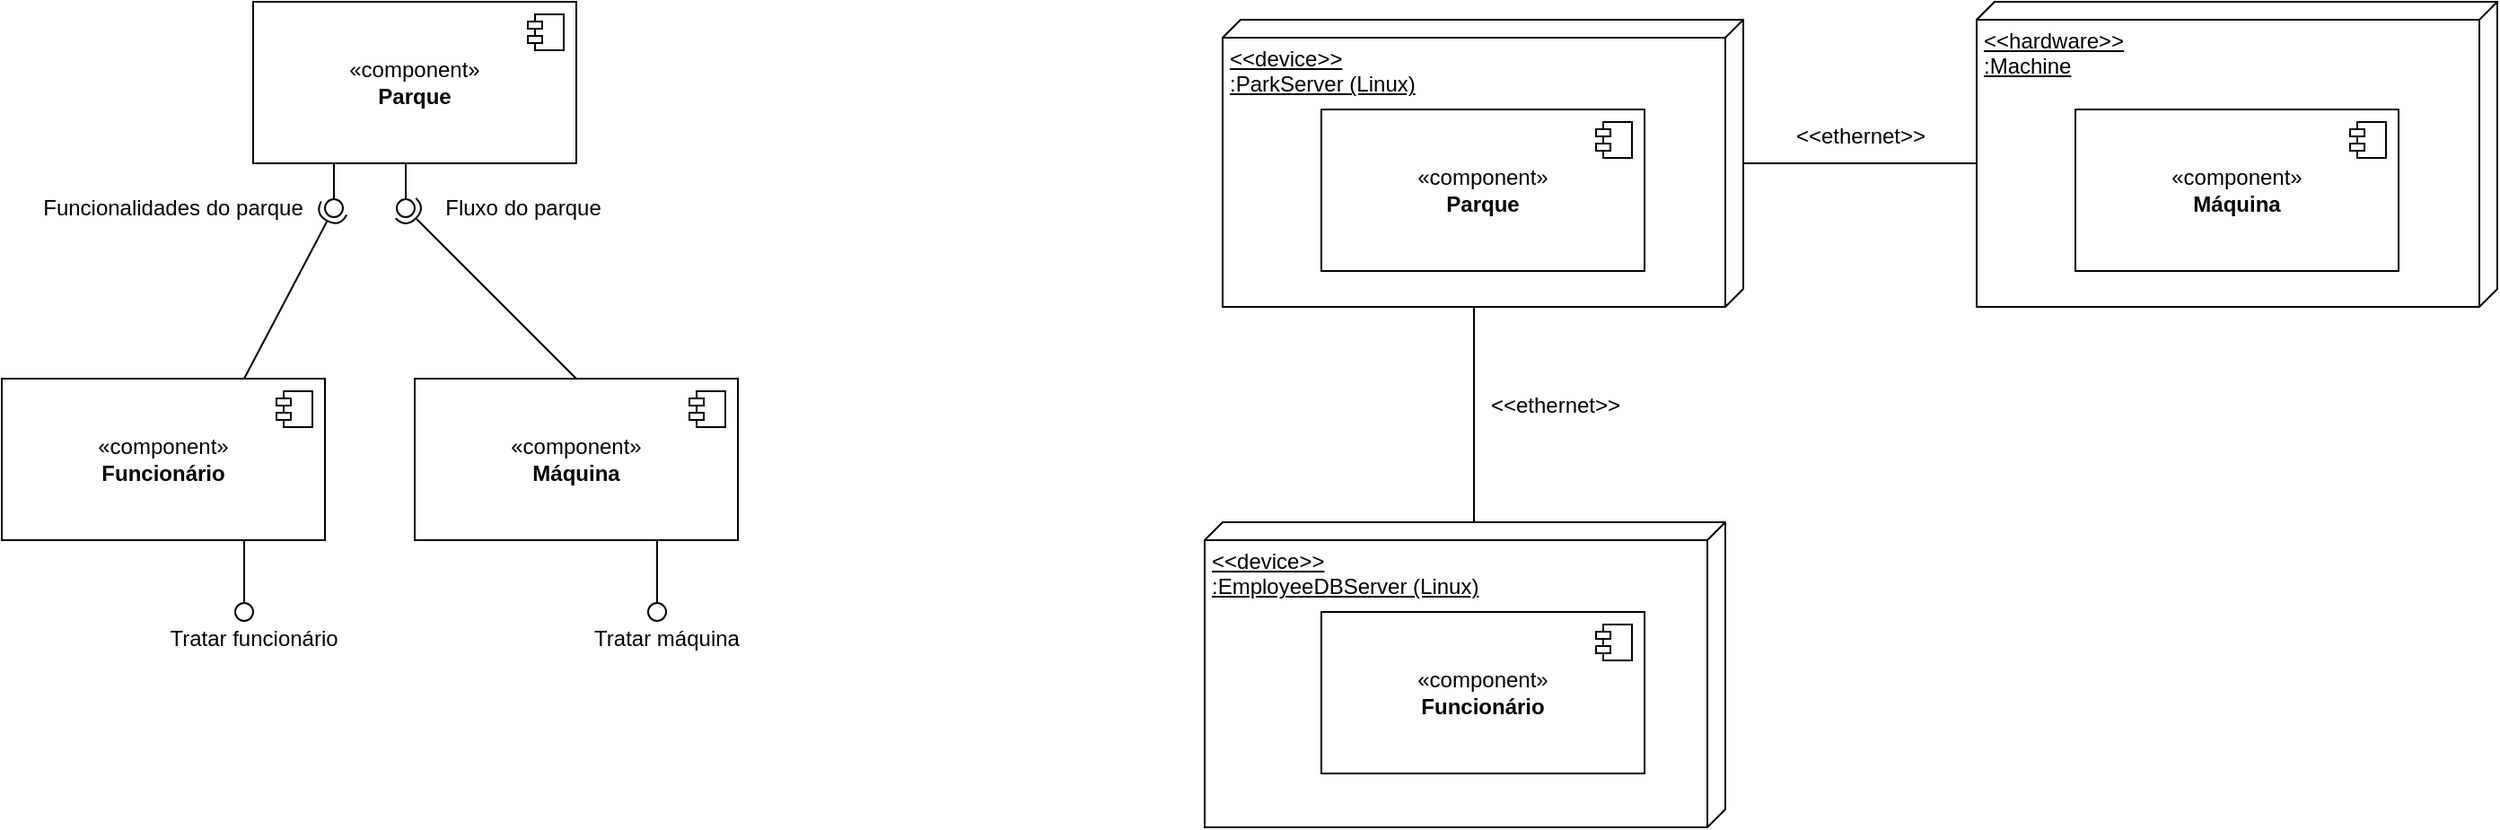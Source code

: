 <mxfile version="27.1.4">
  <diagram name="Page-1" id="c4acf3e9-155e-7222-9cf6-157b1a14988f">
    <mxGraphModel dx="1757" dy="826" grid="1" gridSize="10" guides="1" tooltips="1" connect="1" arrows="1" fold="1" page="1" pageScale="1" pageWidth="850" pageHeight="1100" background="none" math="0" shadow="0">
      <root>
        <mxCell id="0" />
        <mxCell id="1" parent="0" />
        <mxCell id="62pQtbpUNrZcGYcg5-YU-1" value="«component»&lt;br&gt;&lt;b&gt;Parque&lt;/b&gt;" style="html=1;dropTarget=0;whiteSpace=wrap;" parent="1" vertex="1">
          <mxGeometry x="330" y="270" width="180" height="90" as="geometry" />
        </mxCell>
        <mxCell id="62pQtbpUNrZcGYcg5-YU-2" value="" style="shape=module;jettyWidth=8;jettyHeight=4;" parent="62pQtbpUNrZcGYcg5-YU-1" vertex="1">
          <mxGeometry x="1" width="20" height="20" relative="1" as="geometry">
            <mxPoint x="-27" y="7" as="offset" />
          </mxGeometry>
        </mxCell>
        <mxCell id="62pQtbpUNrZcGYcg5-YU-5" value="" style="rounded=0;orthogonalLoop=1;jettySize=auto;html=1;endArrow=halfCircle;endFill=0;endSize=6;strokeWidth=1;sketch=0;exitX=0.75;exitY=0;exitDx=0;exitDy=0;" parent="1" source="62pQtbpUNrZcGYcg5-YU-20" target="62pQtbpUNrZcGYcg5-YU-7" edge="1">
          <mxGeometry relative="1" as="geometry">
            <mxPoint x="375" y="420" as="sourcePoint" />
          </mxGeometry>
        </mxCell>
        <mxCell id="62pQtbpUNrZcGYcg5-YU-6" value="" style="rounded=0;orthogonalLoop=1;jettySize=auto;html=1;endArrow=oval;endFill=0;sketch=0;sourcePerimeterSpacing=0;targetPerimeterSpacing=0;endSize=10;exitX=0.25;exitY=1;exitDx=0;exitDy=0;" parent="1" source="62pQtbpUNrZcGYcg5-YU-1" target="62pQtbpUNrZcGYcg5-YU-7" edge="1">
          <mxGeometry relative="1" as="geometry">
            <mxPoint x="370" y="415" as="sourcePoint" />
          </mxGeometry>
        </mxCell>
        <mxCell id="62pQtbpUNrZcGYcg5-YU-7" value="" style="ellipse;whiteSpace=wrap;html=1;align=center;aspect=fixed;fillColor=none;strokeColor=none;resizable=0;perimeter=centerPerimeter;rotatable=0;allowArrows=0;points=[];outlineConnect=1;" parent="1" vertex="1">
          <mxGeometry x="370" y="380" width="10" height="10" as="geometry" />
        </mxCell>
        <mxCell id="62pQtbpUNrZcGYcg5-YU-8" value="Funcionalidades do parque" style="text;html=1;align=center;verticalAlign=middle;resizable=0;points=[];autosize=1;strokeColor=none;fillColor=none;" parent="1" vertex="1">
          <mxGeometry x="200" y="370" width="170" height="30" as="geometry" />
        </mxCell>
        <mxCell id="62pQtbpUNrZcGYcg5-YU-11" value="" style="ellipse;whiteSpace=wrap;html=1;align=center;aspect=fixed;fillColor=none;strokeColor=none;resizable=0;perimeter=centerPerimeter;rotatable=0;allowArrows=0;points=[];outlineConnect=1;" parent="1" vertex="1">
          <mxGeometry x="380" y="390" width="10" height="10" as="geometry" />
        </mxCell>
        <mxCell id="62pQtbpUNrZcGYcg5-YU-14" value="" style="rounded=0;orthogonalLoop=1;jettySize=auto;html=1;endArrow=halfCircle;endFill=0;endSize=6;strokeWidth=1;sketch=0;exitX=0.5;exitY=0;exitDx=0;exitDy=0;" parent="1" source="62pQtbpUNrZcGYcg5-YU-18" target="62pQtbpUNrZcGYcg5-YU-15" edge="1">
          <mxGeometry relative="1" as="geometry">
            <mxPoint x="415" y="420" as="sourcePoint" />
          </mxGeometry>
        </mxCell>
        <mxCell id="62pQtbpUNrZcGYcg5-YU-15" value="" style="ellipse;whiteSpace=wrap;html=1;align=center;aspect=fixed;fillColor=none;strokeColor=none;resizable=0;perimeter=centerPerimeter;rotatable=0;allowArrows=0;points=[];outlineConnect=1;" parent="1" vertex="1">
          <mxGeometry x="410" y="380" width="10" height="10" as="geometry" />
        </mxCell>
        <mxCell id="62pQtbpUNrZcGYcg5-YU-16" value="" style="rounded=0;orthogonalLoop=1;jettySize=auto;html=1;endArrow=oval;endFill=0;sketch=0;sourcePerimeterSpacing=0;targetPerimeterSpacing=0;endSize=10;exitX=0.25;exitY=1;exitDx=0;exitDy=0;" parent="1" target="62pQtbpUNrZcGYcg5-YU-15" edge="1">
          <mxGeometry relative="1" as="geometry">
            <mxPoint x="415" y="360" as="sourcePoint" />
          </mxGeometry>
        </mxCell>
        <mxCell id="62pQtbpUNrZcGYcg5-YU-17" value="Fluxo do parque" style="text;html=1;align=center;verticalAlign=middle;resizable=0;points=[];autosize=1;strokeColor=none;fillColor=none;" parent="1" vertex="1">
          <mxGeometry x="425" y="370" width="110" height="30" as="geometry" />
        </mxCell>
        <mxCell id="62pQtbpUNrZcGYcg5-YU-18" value="«component»&lt;br&gt;&lt;b&gt;Máquina&lt;/b&gt;" style="html=1;dropTarget=0;whiteSpace=wrap;" parent="1" vertex="1">
          <mxGeometry x="420" y="480" width="180" height="90" as="geometry" />
        </mxCell>
        <mxCell id="62pQtbpUNrZcGYcg5-YU-19" value="" style="shape=module;jettyWidth=8;jettyHeight=4;" parent="62pQtbpUNrZcGYcg5-YU-18" vertex="1">
          <mxGeometry x="1" width="20" height="20" relative="1" as="geometry">
            <mxPoint x="-27" y="7" as="offset" />
          </mxGeometry>
        </mxCell>
        <mxCell id="62pQtbpUNrZcGYcg5-YU-20" value="«component»&lt;br&gt;&lt;b&gt;Funcionário&lt;/b&gt;" style="html=1;dropTarget=0;whiteSpace=wrap;" parent="1" vertex="1">
          <mxGeometry x="190" y="480" width="180" height="90" as="geometry" />
        </mxCell>
        <mxCell id="62pQtbpUNrZcGYcg5-YU-21" value="" style="shape=module;jettyWidth=8;jettyHeight=4;" parent="62pQtbpUNrZcGYcg5-YU-20" vertex="1">
          <mxGeometry x="1" width="20" height="20" relative="1" as="geometry">
            <mxPoint x="-27" y="7" as="offset" />
          </mxGeometry>
        </mxCell>
        <mxCell id="KhUUDTllnbCr8EGWHRNt-1" value="&amp;lt;&amp;lt;device&amp;gt;&amp;gt;&lt;div&gt;:ParkServer (Linux)&lt;/div&gt;" style="verticalAlign=top;align=left;spacingTop=8;spacingLeft=2;spacingRight=12;shape=cube;size=10;direction=south;fontStyle=4;html=1;whiteSpace=wrap;" vertex="1" parent="1">
          <mxGeometry x="870" y="280" width="290" height="160" as="geometry" />
        </mxCell>
        <mxCell id="KhUUDTllnbCr8EGWHRNt-3" value="" style="rounded=0;orthogonalLoop=1;jettySize=auto;html=1;endArrow=oval;endFill=0;sketch=0;sourcePerimeterSpacing=0;targetPerimeterSpacing=0;endSize=10;exitX=0.75;exitY=1;exitDx=0;exitDy=0;" edge="1" parent="1" source="62pQtbpUNrZcGYcg5-YU-20">
          <mxGeometry relative="1" as="geometry">
            <mxPoint x="319.76" y="590" as="sourcePoint" />
            <mxPoint x="325" y="610" as="targetPoint" />
          </mxGeometry>
        </mxCell>
        <mxCell id="KhUUDTllnbCr8EGWHRNt-4" value="" style="ellipse;whiteSpace=wrap;html=1;align=center;aspect=fixed;fillColor=none;strokeColor=none;resizable=0;perimeter=centerPerimeter;rotatable=0;allowArrows=0;points=[];outlineConnect=1;" vertex="1" parent="1">
          <mxGeometry x="315" y="660" width="10" height="10" as="geometry" />
        </mxCell>
        <mxCell id="KhUUDTllnbCr8EGWHRNt-5" value="Tratar funcionário" style="text;html=1;align=center;verticalAlign=middle;resizable=0;points=[];autosize=1;strokeColor=none;fillColor=none;" vertex="1" parent="1">
          <mxGeometry x="270" y="610" width="120" height="30" as="geometry" />
        </mxCell>
        <mxCell id="KhUUDTllnbCr8EGWHRNt-6" value="Tratar máquina" style="text;html=1;align=center;verticalAlign=middle;resizable=0;points=[];autosize=1;strokeColor=none;fillColor=none;" vertex="1" parent="1">
          <mxGeometry x="510" y="610" width="100" height="30" as="geometry" />
        </mxCell>
        <mxCell id="KhUUDTllnbCr8EGWHRNt-7" value="" style="rounded=0;orthogonalLoop=1;jettySize=auto;html=1;endArrow=oval;endFill=0;sketch=0;sourcePerimeterSpacing=0;targetPerimeterSpacing=0;endSize=10;exitX=0.75;exitY=1;exitDx=0;exitDy=0;" edge="1" parent="1">
          <mxGeometry relative="1" as="geometry">
            <mxPoint x="555" y="570" as="sourcePoint" />
            <mxPoint x="555" y="610" as="targetPoint" />
          </mxGeometry>
        </mxCell>
        <mxCell id="KhUUDTllnbCr8EGWHRNt-8" value="«component»&lt;br&gt;&lt;b&gt;Parque&lt;/b&gt;" style="html=1;dropTarget=0;whiteSpace=wrap;" vertex="1" parent="1">
          <mxGeometry x="925" y="330" width="180" height="90" as="geometry" />
        </mxCell>
        <mxCell id="KhUUDTllnbCr8EGWHRNt-9" value="" style="shape=module;jettyWidth=8;jettyHeight=4;" vertex="1" parent="KhUUDTllnbCr8EGWHRNt-8">
          <mxGeometry x="1" width="20" height="20" relative="1" as="geometry">
            <mxPoint x="-27" y="7" as="offset" />
          </mxGeometry>
        </mxCell>
        <mxCell id="KhUUDTllnbCr8EGWHRNt-10" value="&amp;lt;&amp;lt;hardware&amp;gt;&amp;gt;&lt;div&gt;:Machine&lt;/div&gt;" style="verticalAlign=top;align=left;spacingTop=8;spacingLeft=2;spacingRight=12;shape=cube;size=10;direction=south;fontStyle=4;html=1;whiteSpace=wrap;" vertex="1" parent="1">
          <mxGeometry x="1290" y="270" width="290" height="170" as="geometry" />
        </mxCell>
        <mxCell id="KhUUDTllnbCr8EGWHRNt-11" value="«component»&lt;br&gt;&lt;b&gt;Máquina&lt;/b&gt;" style="html=1;dropTarget=0;whiteSpace=wrap;" vertex="1" parent="1">
          <mxGeometry x="1345" y="330" width="180" height="90" as="geometry" />
        </mxCell>
        <mxCell id="KhUUDTllnbCr8EGWHRNt-12" value="" style="shape=module;jettyWidth=8;jettyHeight=4;" vertex="1" parent="KhUUDTllnbCr8EGWHRNt-11">
          <mxGeometry x="1" width="20" height="20" relative="1" as="geometry">
            <mxPoint x="-27" y="7" as="offset" />
          </mxGeometry>
        </mxCell>
        <mxCell id="KhUUDTllnbCr8EGWHRNt-13" value="&amp;lt;&amp;lt;device&amp;gt;&amp;gt;&lt;div&gt;:EmployeeDBServer (Linux)&lt;/div&gt;" style="verticalAlign=top;align=left;spacingTop=8;spacingLeft=2;spacingRight=12;shape=cube;size=10;direction=south;fontStyle=4;html=1;whiteSpace=wrap;" vertex="1" parent="1">
          <mxGeometry x="860" y="560" width="290" height="170" as="geometry" />
        </mxCell>
        <mxCell id="KhUUDTllnbCr8EGWHRNt-14" value="«component»&lt;br&gt;&lt;b&gt;Funcionário&lt;/b&gt;" style="html=1;dropTarget=0;whiteSpace=wrap;" vertex="1" parent="1">
          <mxGeometry x="925" y="610" width="180" height="90" as="geometry" />
        </mxCell>
        <mxCell id="KhUUDTllnbCr8EGWHRNt-15" value="" style="shape=module;jettyWidth=8;jettyHeight=4;" vertex="1" parent="KhUUDTllnbCr8EGWHRNt-14">
          <mxGeometry x="1" width="20" height="20" relative="1" as="geometry">
            <mxPoint x="-27" y="7" as="offset" />
          </mxGeometry>
        </mxCell>
        <mxCell id="KhUUDTllnbCr8EGWHRNt-17" value="" style="endArrow=none;html=1;rounded=0;exitX=0;exitY=0;exitDx=0;exitDy=140;exitPerimeter=0;entryX=0;entryY=0;entryDx=160;entryDy=150;entryPerimeter=0;" edge="1" parent="1" source="KhUUDTllnbCr8EGWHRNt-13" target="KhUUDTllnbCr8EGWHRNt-1">
          <mxGeometry width="50" height="50" relative="1" as="geometry">
            <mxPoint x="1000" y="520" as="sourcePoint" />
            <mxPoint x="1050" y="470" as="targetPoint" />
          </mxGeometry>
        </mxCell>
        <mxCell id="KhUUDTllnbCr8EGWHRNt-18" value="" style="endArrow=none;html=1;rounded=0;entryX=0;entryY=0;entryDx=90;entryDy=290;entryPerimeter=0;exitX=0.5;exitY=0;exitDx=0;exitDy=0;exitPerimeter=0;" edge="1" parent="1" source="KhUUDTllnbCr8EGWHRNt-1" target="KhUUDTllnbCr8EGWHRNt-10">
          <mxGeometry width="50" height="50" relative="1" as="geometry">
            <mxPoint x="1170" y="360" as="sourcePoint" />
            <mxPoint x="1270" y="359.47" as="targetPoint" />
          </mxGeometry>
        </mxCell>
        <mxCell id="KhUUDTllnbCr8EGWHRNt-19" value="&lt;font style=&quot;font-size: 12px;&quot;&gt;&amp;lt;&amp;lt;ethernet&amp;gt;&amp;gt;&lt;/font&gt;" style="text;html=1;align=center;verticalAlign=middle;resizable=0;points=[];autosize=1;strokeColor=none;fillColor=none;" vertex="1" parent="1">
          <mxGeometry x="1175" y="330" width="100" height="30" as="geometry" />
        </mxCell>
        <mxCell id="KhUUDTllnbCr8EGWHRNt-20" value="&lt;font style=&quot;font-size: 12px;&quot;&gt;&amp;lt;&amp;lt;ethernet&amp;gt;&amp;gt;&lt;/font&gt;" style="text;html=1;align=center;verticalAlign=middle;resizable=0;points=[];autosize=1;strokeColor=none;fillColor=none;" vertex="1" parent="1">
          <mxGeometry x="1005" y="480" width="100" height="30" as="geometry" />
        </mxCell>
      </root>
    </mxGraphModel>
  </diagram>
</mxfile>
